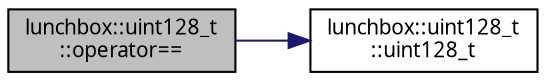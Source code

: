 digraph "lunchbox::uint128_t::operator=="
{
  edge [fontname="Sans",fontsize="10",labelfontname="Sans",labelfontsize="10"];
  node [fontname="Sans",fontsize="10",shape=record];
  rankdir="LR";
  Node1 [label="lunchbox::uint128_t\l::operator==",height=0.2,width=0.4,color="black", fillcolor="grey75", style="filled" fontcolor="black"];
  Node1 -> Node2 [color="midnightblue",fontsize="10",style="solid",fontname="Sans"];
  Node2 [label="lunchbox::uint128_t\l::uint128_t",height=0.2,width=0.4,color="black", fillcolor="white", style="filled",URL="$classlunchbox_1_1uint128__t.html#a3621be3a67a067b67db428eec33d71f0",tooltip="Construct a new 128 bit integer with a default value. "];
}
